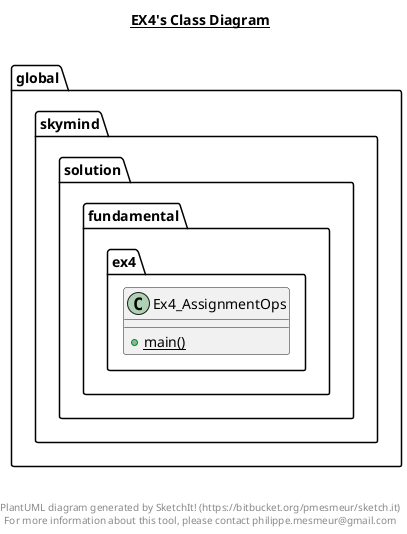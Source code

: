 @startuml

title __EX4's Class Diagram__\n

  namespace global.skymind {
    namespace solution.fundamental.ex4 {
      class global.skymind.solution.fundamental.ex4.Ex4_AssignmentOps {
          {static} + main()
      }
    }
  }
  



right footer


PlantUML diagram generated by SketchIt! (https://bitbucket.org/pmesmeur/sketch.it)
For more information about this tool, please contact philippe.mesmeur@gmail.com
endfooter

@enduml
